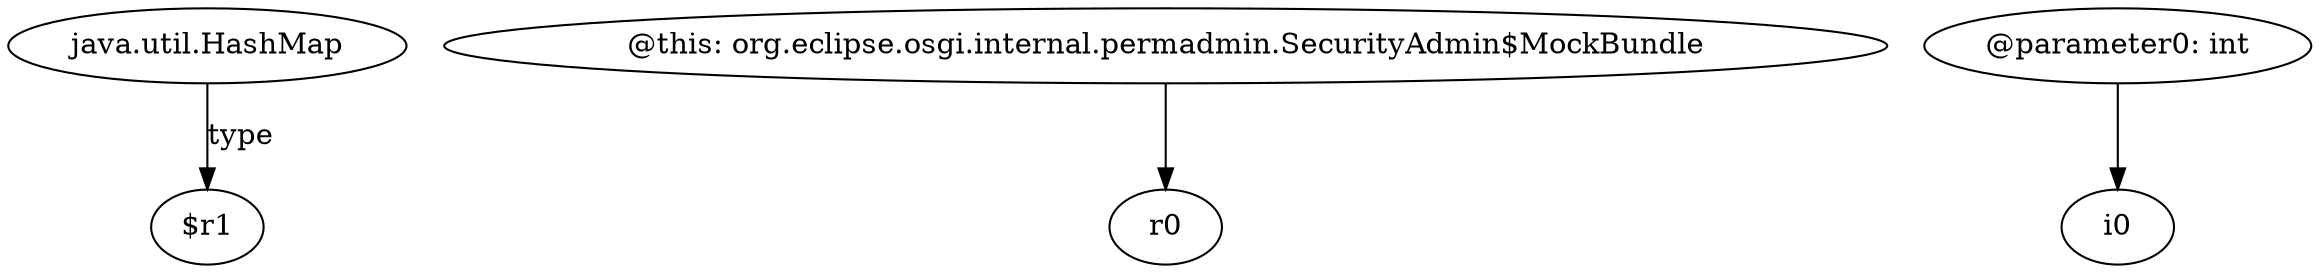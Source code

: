 digraph g {
0[label="java.util.HashMap"]
1[label="$r1"]
0->1[label="type"]
2[label="@this: org.eclipse.osgi.internal.permadmin.SecurityAdmin$MockBundle"]
3[label="r0"]
2->3[label=""]
4[label="@parameter0: int"]
5[label="i0"]
4->5[label=""]
}
